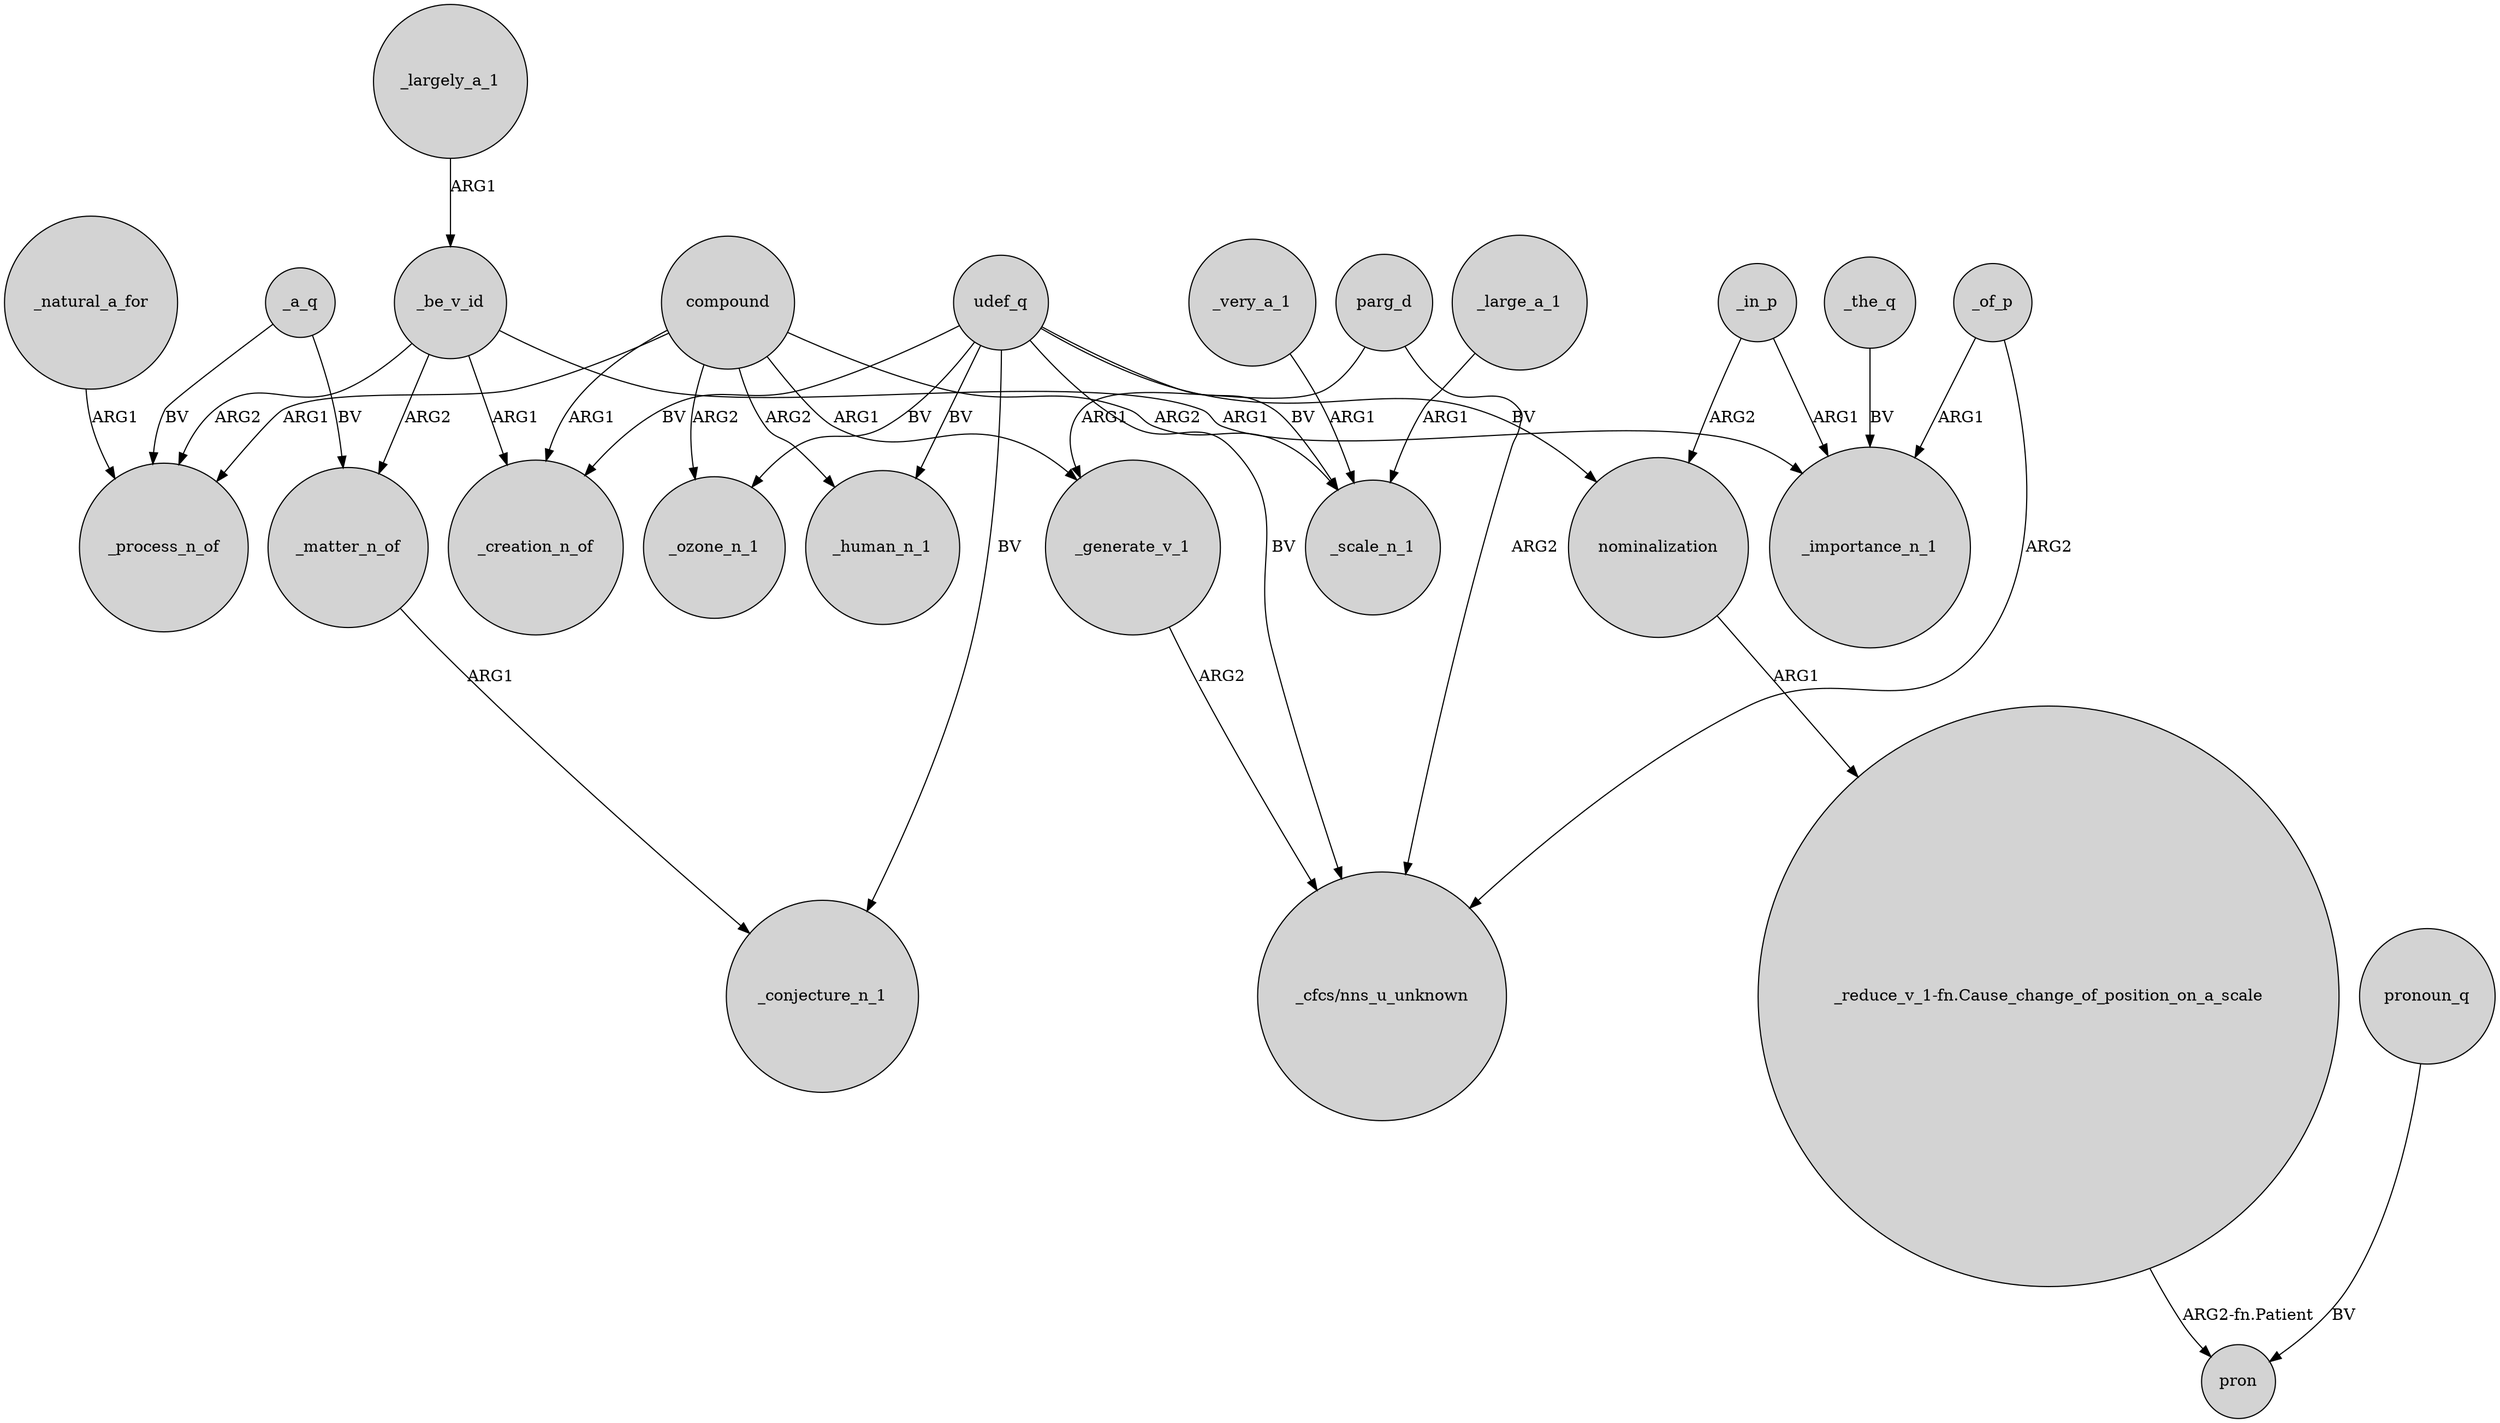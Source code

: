 digraph {
	node [shape=circle style=filled]
	compound -> _process_n_of [label=ARG1]
	_of_p -> _importance_n_1 [label=ARG1]
	udef_q -> _ozone_n_1 [label=BV]
	_in_p -> _importance_n_1 [label=ARG1]
	udef_q -> _scale_n_1 [label=BV]
	_generate_v_1 -> "_cfcs/nns_u_unknown" [label=ARG2]
	_be_v_id -> _process_n_of [label=ARG2]
	_natural_a_for -> _process_n_of [label=ARG1]
	_largely_a_1 -> _be_v_id [label=ARG1]
	_large_a_1 -> _scale_n_1 [label=ARG1]
	_be_v_id -> _creation_n_of [label=ARG1]
	compound -> _ozone_n_1 [label=ARG2]
	_very_a_1 -> _scale_n_1 [label=ARG1]
	_matter_n_of -> _conjecture_n_1 [label=ARG1]
	_a_q -> _process_n_of [label=BV]
	parg_d -> "_cfcs/nns_u_unknown" [label=ARG2]
	udef_q -> _conjecture_n_1 [label=BV]
	nominalization -> "_reduce_v_1-fn.Cause_change_of_position_on_a_scale" [label=ARG1]
	parg_d -> _generate_v_1 [label=ARG1]
	udef_q -> _human_n_1 [label=BV]
	_of_p -> "_cfcs/nns_u_unknown" [label=ARG2]
	pronoun_q -> pron [label=BV]
	"_reduce_v_1-fn.Cause_change_of_position_on_a_scale" -> pron [label="ARG2-fn.Patient"]
	compound -> _creation_n_of [label=ARG1]
	udef_q -> nominalization [label=BV]
	_be_v_id -> _importance_n_1 [label=ARG1]
	udef_q -> _creation_n_of [label=BV]
	_the_q -> _importance_n_1 [label=BV]
	udef_q -> "_cfcs/nns_u_unknown" [label=BV]
	compound -> _generate_v_1 [label=ARG1]
	_in_p -> nominalization [label=ARG2]
	compound -> _human_n_1 [label=ARG2]
	_be_v_id -> _matter_n_of [label=ARG2]
	compound -> _scale_n_1 [label=ARG2]
	_a_q -> _matter_n_of [label=BV]
}
